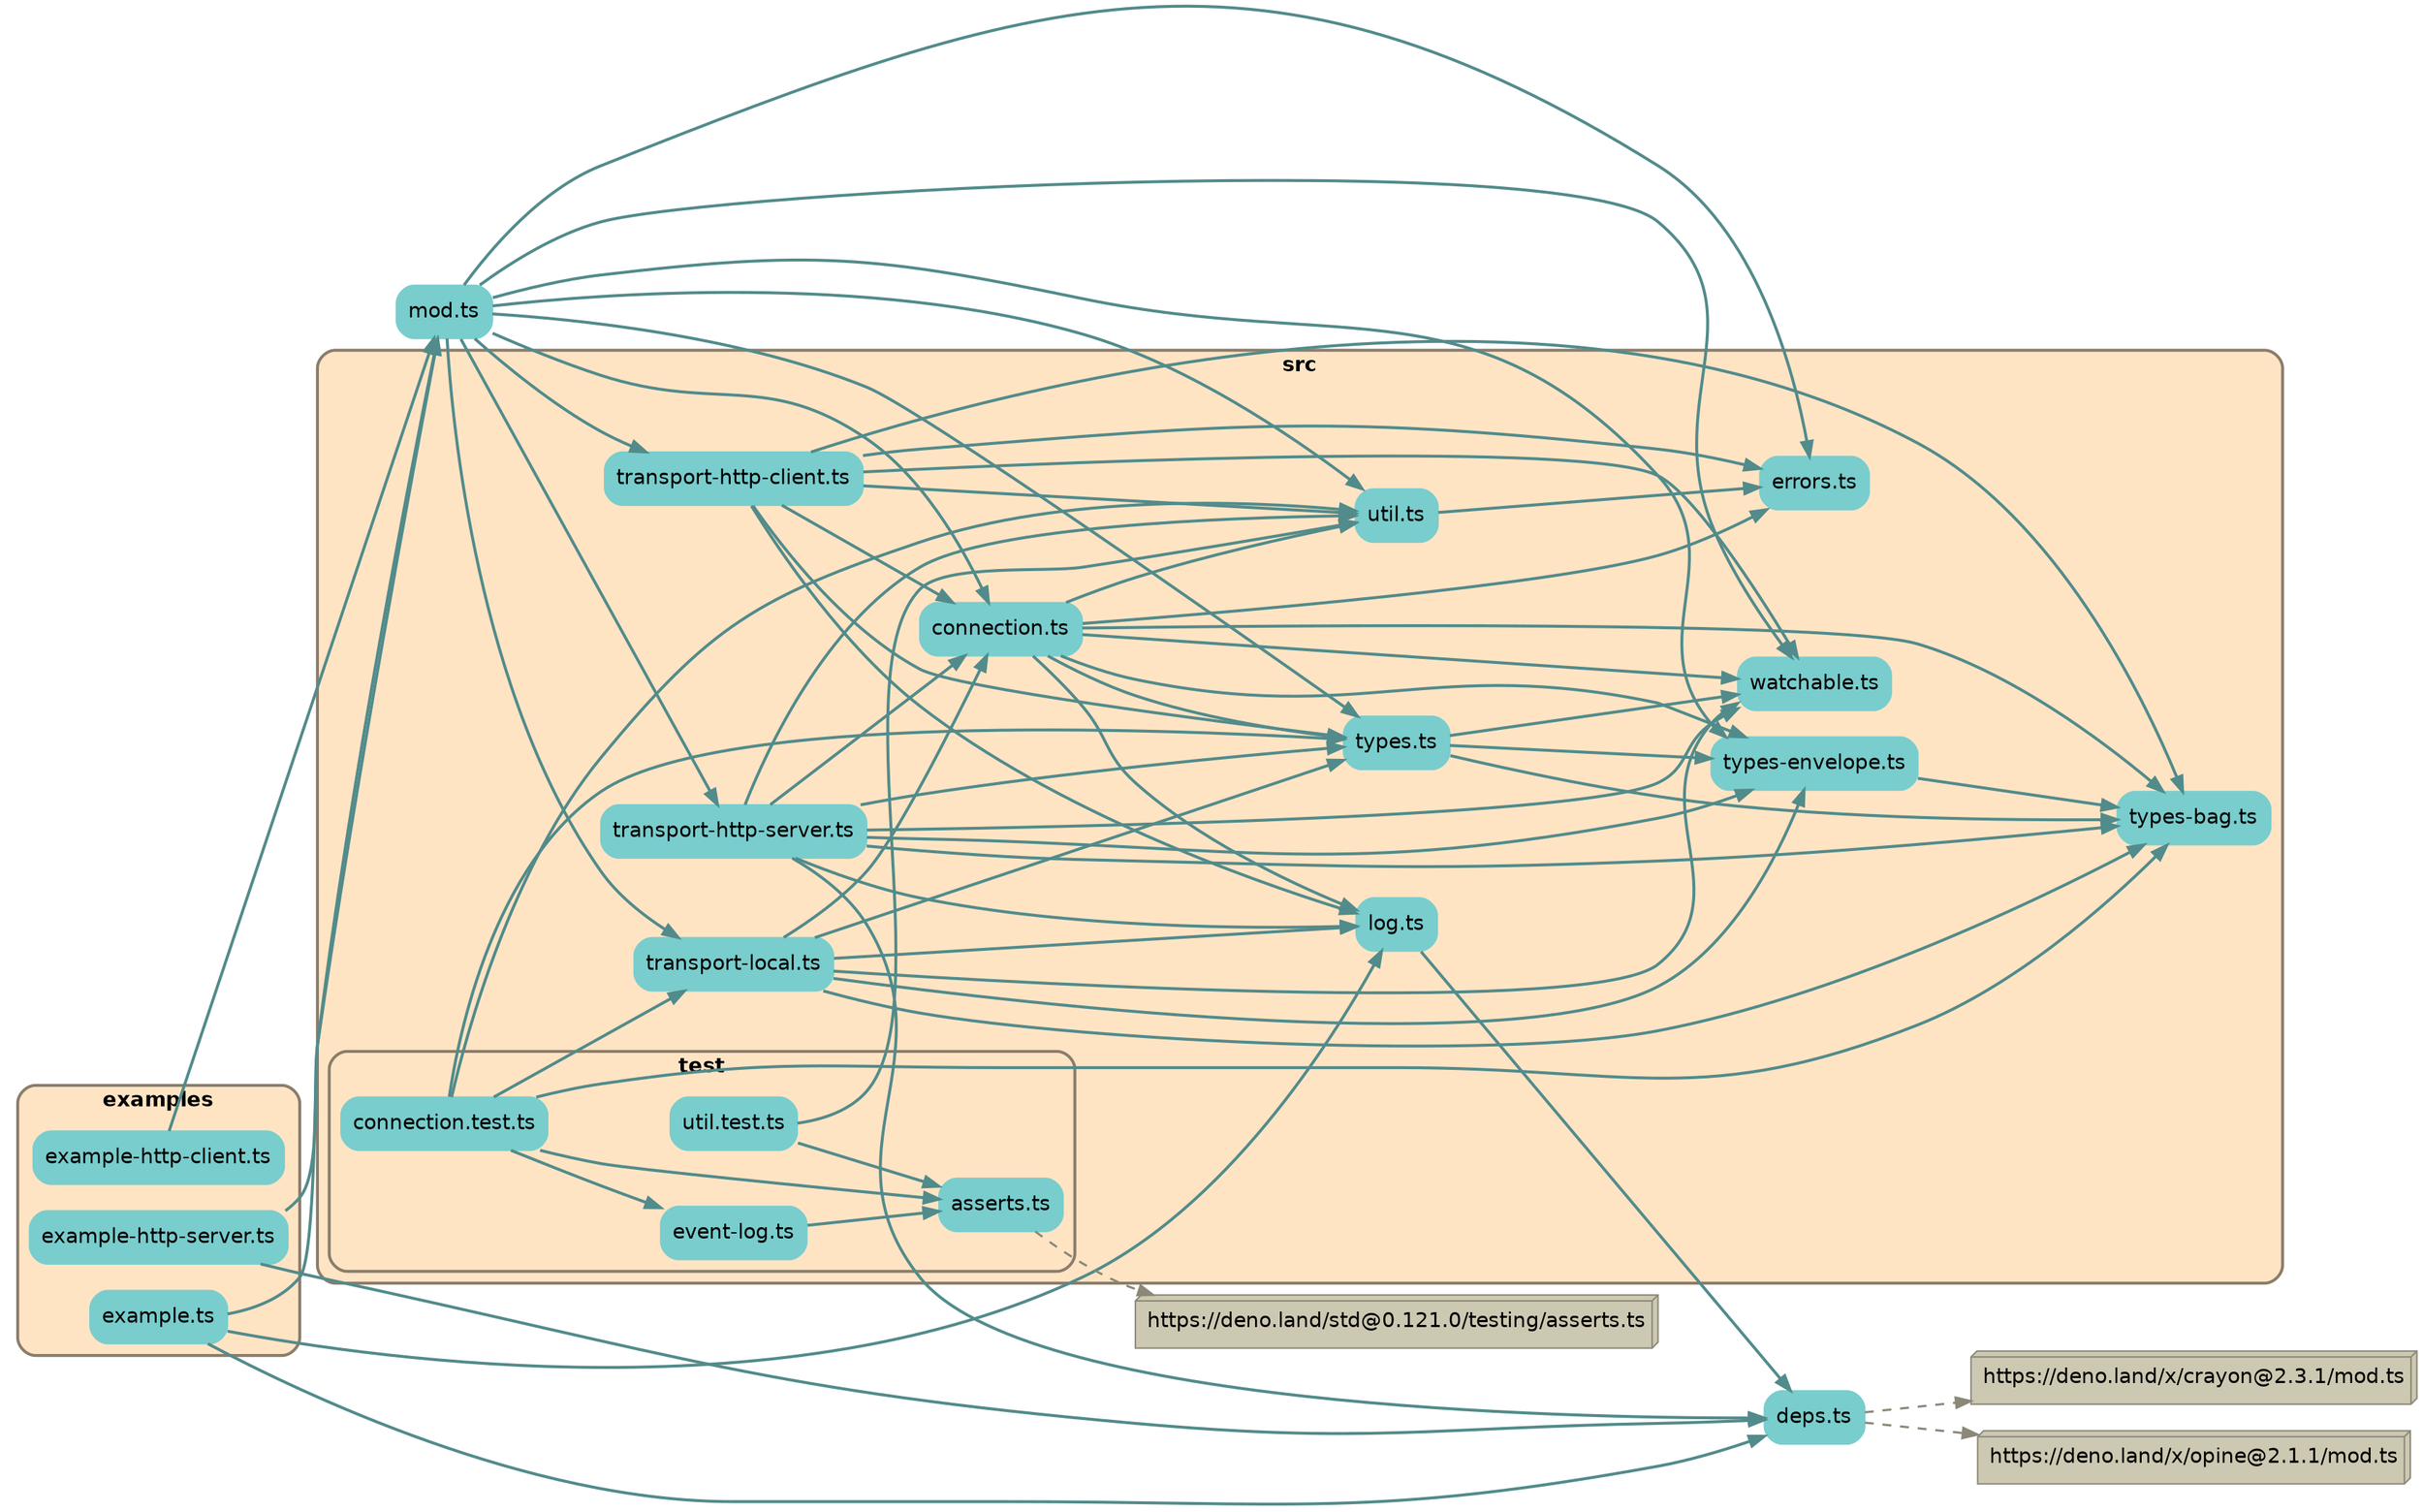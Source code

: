 
digraph G {
    //splines=line;
    //splines=polyline;
    splines=true;
    rankdir=LR;
    //newrank=true;
    compound=true;
    graph [fontname = "helvetica"];  // dpi=72
    node [fontname = "helvetica"];
    edge [fontname = "helvetica"];
    
    // files in their folder clusters
        "deps.ts" [label="deps.ts", shape=rectangle; style="rounded,filled"; color=darkslategray3];
        "mod.ts" [label="mod.ts", shape=rectangle; style="rounded,filled"; color=darkslategray3];

        subgraph cluster7963401700 {
            label=<<b>examples</b>>;
            style="rounded,filled";
            fillcolor=bisque;
            color=bisque4;
            penwidth=2;
                    
            "examples/example-http-client.ts" [label="example-http-client.ts", shape=rectangle; style="rounded,filled"; color=darkslategray3];
            "examples/example-http-server.ts" [label="example-http-server.ts", shape=rectangle; style="rounded,filled"; color=darkslategray3];
            "examples/example.ts" [label="example.ts", shape=rectangle; style="rounded,filled"; color=darkslategray3];
        }

        subgraph cluster7084021668 {
            label=<<b>src</b>>;
            style="rounded,filled";
            fillcolor=bisque;
            color=bisque4;
            penwidth=2;
                    
            "src/connection.ts" [label="connection.ts", shape=rectangle; style="rounded,filled"; color=darkslategray3];
            "src/errors.ts" [label="errors.ts", shape=rectangle; style="rounded,filled"; color=darkslategray3];
            "src/log.ts" [label="log.ts", shape=rectangle; style="rounded,filled"; color=darkslategray3];
            "src/transport-http-client.ts" [label="transport-http-client.ts", shape=rectangle; style="rounded,filled"; color=darkslategray3];
            "src/transport-http-server.ts" [label="transport-http-server.ts", shape=rectangle; style="rounded,filled"; color=darkslategray3];
            "src/transport-local.ts" [label="transport-local.ts", shape=rectangle; style="rounded,filled"; color=darkslategray3];
            "src/types-bag.ts" [label="types-bag.ts", shape=rectangle; style="rounded,filled"; color=darkslategray3];
            "src/types-envelope.ts" [label="types-envelope.ts", shape=rectangle; style="rounded,filled"; color=darkslategray3];
            "src/types.ts" [label="types.ts", shape=rectangle; style="rounded,filled"; color=darkslategray3];
            "src/util.ts" [label="util.ts", shape=rectangle; style="rounded,filled"; color=darkslategray3];
            "src/watchable.ts" [label="watchable.ts", shape=rectangle; style="rounded,filled"; color=darkslategray3];
    
            subgraph cluster1013305668 {
                label=<<b>test</b>>;
                style="rounded,filled";
                fillcolor=bisque;
                color=bisque4;
                penwidth=2;
                        
                "src/test/asserts.ts" [label="asserts.ts", shape=rectangle; style="rounded,filled"; color=darkslategray3];
                "src/test/connection.test.ts" [label="connection.test.ts", shape=rectangle; style="rounded,filled"; color=darkslategray3];
                "src/test/event-log.ts" [label="event-log.ts", shape=rectangle; style="rounded,filled"; color=darkslategray3];
                "src/test/util.test.ts" [label="util.test.ts", shape=rectangle; style="rounded,filled"; color=darkslategray3];
            }
        }

    // packages not in their own cluster
        "https://deno.land/x/crayon@2.3.1/mod.ts" [shape=box3d, style=filled, fillcolor=cornsilk3, color=cornsilk4];
        "https://deno.land/x/opine@2.1.1/mod.ts" [shape=box3d, style=filled, fillcolor=cornsilk3, color=cornsilk4];
        "https://deno.land/std@0.121.0/testing/asserts.ts" [shape=box3d, style=filled, fillcolor=cornsilk3, color=cornsilk4];

    // edges between files
    "examples/example-http-client.ts" -> "mod.ts" [penwidth=2; color=darkslategray4];
    "examples/example-http-server.ts" -> "mod.ts" [penwidth=2; color=darkslategray4];
    "examples/example-http-server.ts" -> "deps.ts" [penwidth=2; color=darkslategray4];
    "examples/example.ts" -> "mod.ts" [penwidth=2; color=darkslategray4];
    "examples/example.ts" -> "src/log.ts" [penwidth=2; color=darkslategray4];
    "examples/example.ts" -> "deps.ts" [penwidth=2; color=darkslategray4];
    "mod.ts" -> "src/connection.ts" [penwidth=2; color=darkslategray4];
    "mod.ts" -> "src/errors.ts" [penwidth=2; color=darkslategray4];
    "mod.ts" -> "src/transport-http-client.ts" [penwidth=2; color=darkslategray4];
    "mod.ts" -> "src/transport-http-server.ts" [penwidth=2; color=darkslategray4];
    "mod.ts" -> "src/transport-local.ts" [penwidth=2; color=darkslategray4];
    "mod.ts" -> "src/types-envelope.ts" [penwidth=2; color=darkslategray4];
    "mod.ts" -> "src/types.ts" [penwidth=2; color=darkslategray4];
    "mod.ts" -> "src/util.ts" [penwidth=2; color=darkslategray4];
    "mod.ts" -> "src/watchable.ts" [penwidth=2; color=darkslategray4];
    "src/connection.ts" -> "src/errors.ts" [penwidth=2; color=darkslategray4];
    "src/connection.ts" -> "src/types.ts" [penwidth=2; color=darkslategray4];
    "src/connection.ts" -> "src/types-bag.ts" [penwidth=2; color=darkslategray4];
    "src/connection.ts" -> "src/types-envelope.ts" [penwidth=2; color=darkslategray4];
    "src/connection.ts" -> "src/watchable.ts" [penwidth=2; color=darkslategray4];
    "src/connection.ts" -> "src/util.ts" [penwidth=2; color=darkslategray4];
    "src/connection.ts" -> "src/log.ts" [penwidth=2; color=darkslategray4];
    "src/log.ts" -> "deps.ts" [penwidth=2; color=darkslategray4];
    "src/test/connection.test.ts" -> "src/test/asserts.ts" [penwidth=2; color=darkslategray4];
    "src/test/connection.test.ts" -> "src/types.ts" [penwidth=2; color=darkslategray4];
    "src/test/connection.test.ts" -> "src/types-bag.ts" [penwidth=2; color=darkslategray4];
    "src/test/connection.test.ts" -> "src/transport-local.ts" [penwidth=2; color=darkslategray4];
    "src/test/connection.test.ts" -> "src/util.ts" [penwidth=2; color=darkslategray4];
    "src/test/connection.test.ts" -> "src/test/event-log.ts" [penwidth=2; color=darkslategray4];
    "src/test/event-log.ts" -> "src/test/asserts.ts" [penwidth=2; color=darkslategray4];
    "src/test/util.test.ts" -> "src/test/asserts.ts" [penwidth=2; color=darkslategray4];
    "src/test/util.test.ts" -> "src/util.ts" [penwidth=2; color=darkslategray4];
    "src/transport-http-client.ts" -> "src/types-bag.ts" [penwidth=2; color=darkslategray4];
    "src/transport-http-client.ts" -> "src/errors.ts" [penwidth=2; color=darkslategray4];
    "src/transport-http-client.ts" -> "src/types.ts" [penwidth=2; color=darkslategray4];
    "src/transport-http-client.ts" -> "src/watchable.ts" [penwidth=2; color=darkslategray4];
    "src/transport-http-client.ts" -> "src/util.ts" [penwidth=2; color=darkslategray4];
    "src/transport-http-client.ts" -> "src/connection.ts" [penwidth=2; color=darkslategray4];
    "src/transport-http-client.ts" -> "src/log.ts" [penwidth=2; color=darkslategray4];
    "src/transport-http-server.ts" -> "src/types-bag.ts" [penwidth=2; color=darkslategray4];
    "src/transport-http-server.ts" -> "src/types.ts" [penwidth=2; color=darkslategray4];
    "src/transport-http-server.ts" -> "src/types-envelope.ts" [penwidth=2; color=darkslategray4];
    "src/transport-http-server.ts" -> "src/util.ts" [penwidth=2; color=darkslategray4];
    "src/transport-http-server.ts" -> "src/watchable.ts" [penwidth=2; color=darkslategray4];
    "src/transport-http-server.ts" -> "src/connection.ts" [penwidth=2; color=darkslategray4];
    "src/transport-http-server.ts" -> "src/log.ts" [penwidth=2; color=darkslategray4];
    "src/transport-http-server.ts" -> "deps.ts" [penwidth=2; color=darkslategray4];
    "src/transport-local.ts" -> "src/types-bag.ts" [penwidth=2; color=darkslategray4];
    "src/transport-local.ts" -> "src/types.ts" [penwidth=2; color=darkslategray4];
    "src/transport-local.ts" -> "src/types-envelope.ts" [penwidth=2; color=darkslategray4];
    "src/transport-local.ts" -> "src/watchable.ts" [penwidth=2; color=darkslategray4];
    "src/transport-local.ts" -> "src/connection.ts" [penwidth=2; color=darkslategray4];
    "src/transport-local.ts" -> "src/log.ts" [penwidth=2; color=darkslategray4];
    "src/types-envelope.ts" -> "src/types-bag.ts" [penwidth=2; color=darkslategray4];
    "src/types.ts" -> "src/types-envelope.ts" [penwidth=2; color=darkslategray4];
    "src/types.ts" -> "src/types-bag.ts" [penwidth=2; color=darkslategray4];
    "src/types.ts" -> "src/watchable.ts" [penwidth=2; color=darkslategray4];
    "src/util.ts" -> "src/errors.ts" [penwidth=2; color=darkslategray4];

    // edges from files to packages
    "deps.ts" -> "https://deno.land/x/crayon@2.3.1/mod.ts" [penwidth=1.5; style=dashed, color=cornsilk4, weight=1];
    "deps.ts" -> "https://deno.land/x/opine@2.1.1/mod.ts" [penwidth=1.5; style=dashed, color=cornsilk4, weight=1];
    "src/test/asserts.ts" -> "https://deno.land/std@0.121.0/testing/asserts.ts" [penwidth=1.5; style=dashed, color=cornsilk4, weight=1];

}
